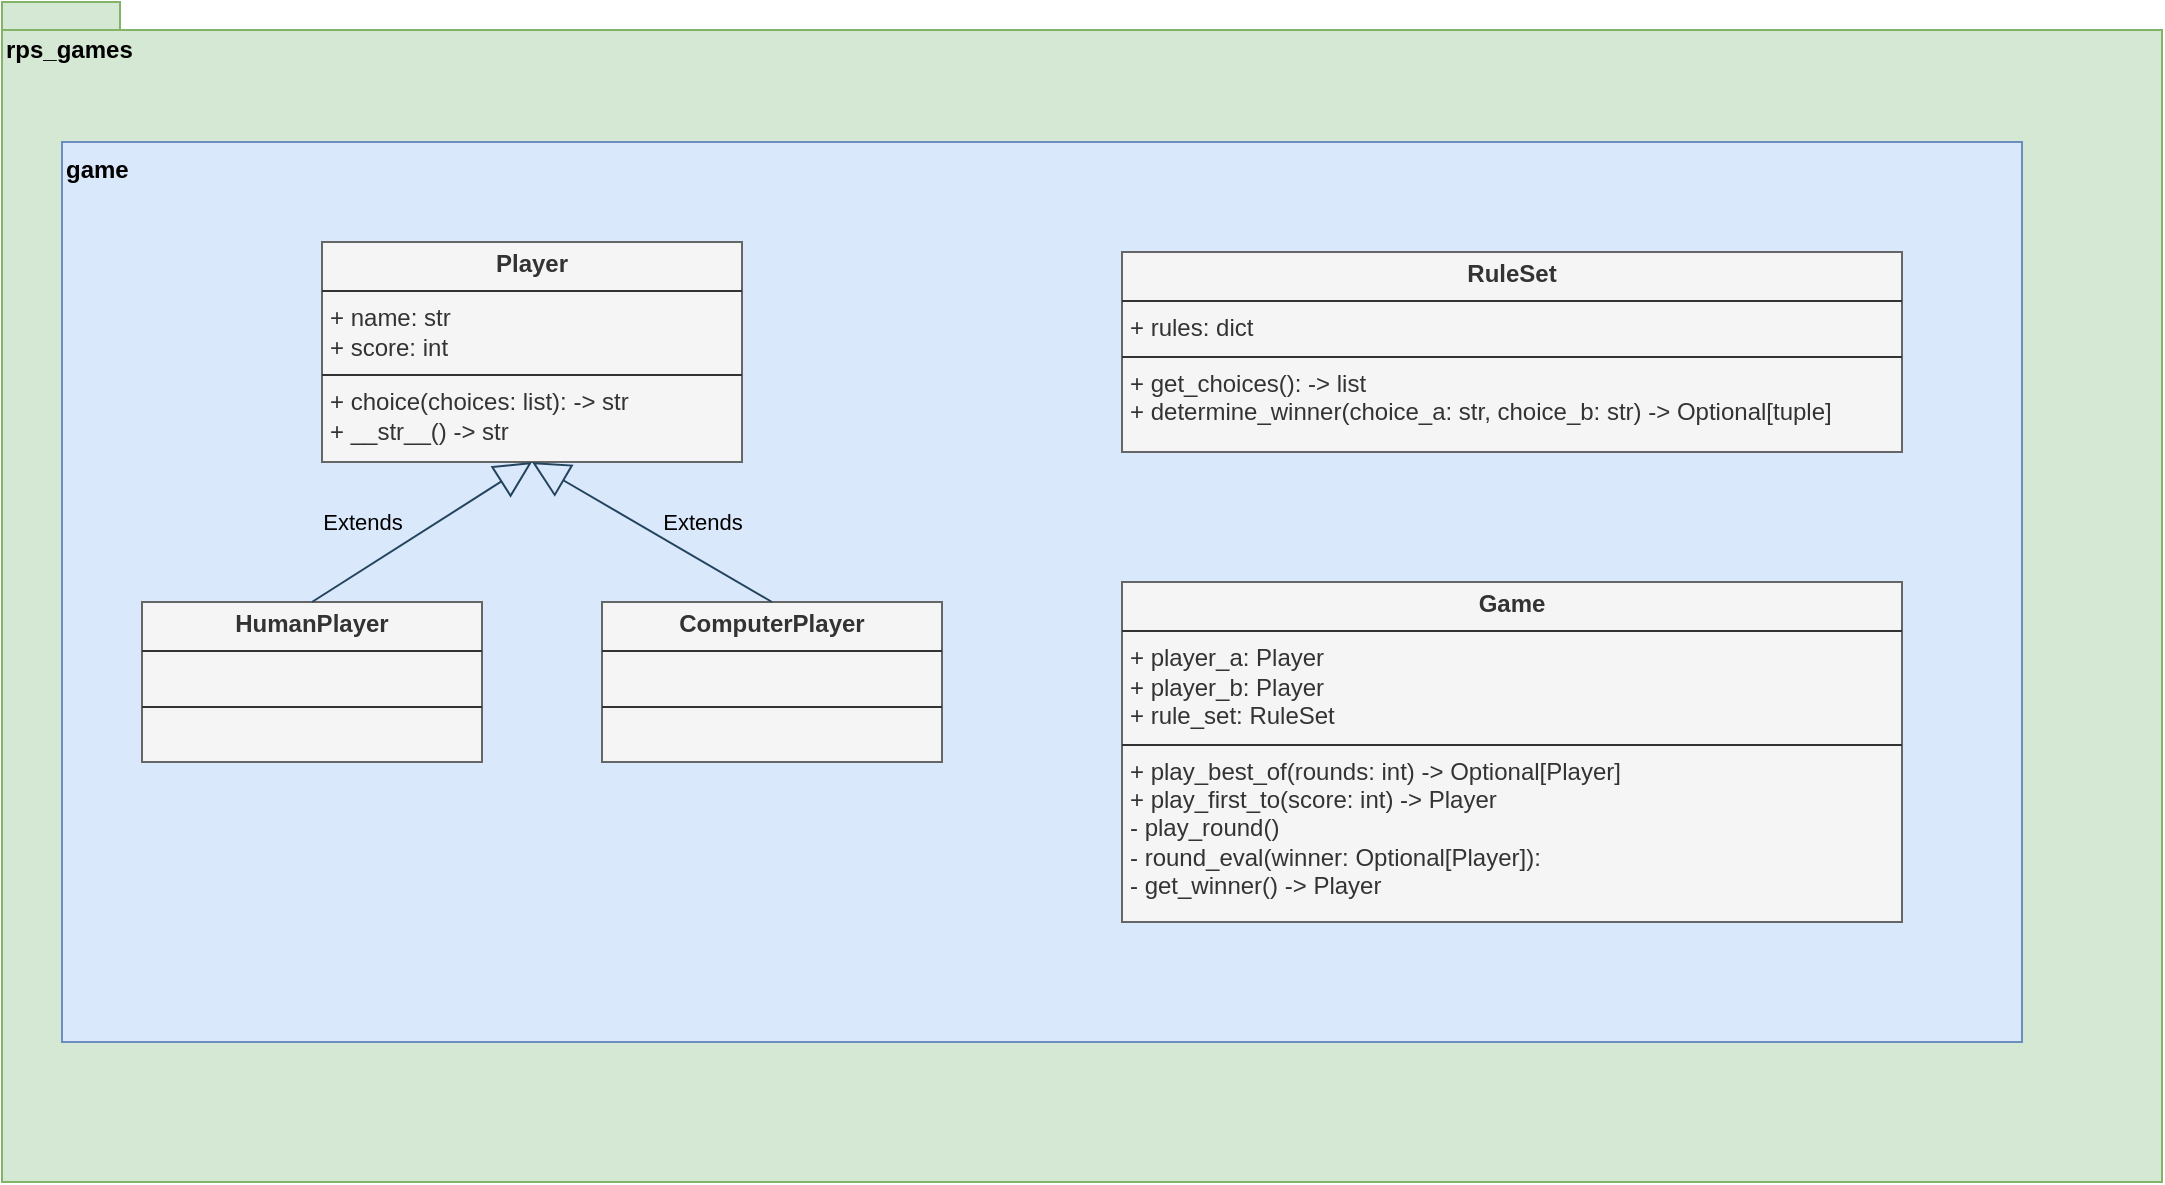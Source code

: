 <mxfile>
    <diagram id="u9CfZ9LrfUK4aCFaM3PY" name="Page-1">
        <mxGraphModel dx="1205" dy="873" grid="1" gridSize="10" guides="1" tooltips="1" connect="1" arrows="1" fold="1" page="1" pageScale="1" pageWidth="850" pageHeight="1100" math="0" shadow="0">
            <root>
                <mxCell id="0"/>
                <mxCell id="1" parent="0"/>
                <mxCell id="2" value="rps_games" style="shape=folder;fontStyle=1;spacingTop=10;tabWidth=40;tabHeight=14;tabPosition=left;html=1;whiteSpace=wrap;verticalAlign=top;align=left;fillColor=#d5e8d4;strokeColor=#82b366;" parent="1" vertex="1">
                    <mxGeometry x="50" y="130" width="1080" height="590" as="geometry"/>
                </mxCell>
                <mxCell id="6" value="game" style="html=1;whiteSpace=wrap;align=left;verticalAlign=top;fontStyle=1;fillColor=#dae8fc;strokeColor=#6c8ebf;" parent="1" vertex="1">
                    <mxGeometry x="80" y="200" width="980" height="450" as="geometry"/>
                </mxCell>
                <mxCell id="8" value="&lt;p style=&quot;margin:0px;margin-top:4px;text-align:center;&quot;&gt;&lt;b&gt;RuleSet&lt;/b&gt;&lt;/p&gt;&lt;hr size=&quot;1&quot; style=&quot;border-style:solid;&quot;&gt;&lt;p style=&quot;margin:0px;margin-left:4px;&quot;&gt;+ rules: dict&lt;/p&gt;&lt;hr size=&quot;1&quot; style=&quot;border-style:solid;&quot;&gt;&lt;p style=&quot;margin:0px;margin-left:4px;&quot;&gt;+ get_choices(): -&amp;gt; list&lt;/p&gt;&lt;p style=&quot;margin:0px;margin-left:4px;&quot;&gt;+ determine_winner(choice_a: str, choice_b: str) -&amp;gt; Optional[tuple]&lt;/p&gt;" style="verticalAlign=top;align=left;overflow=fill;html=1;whiteSpace=wrap;fillColor=#f5f5f5;strokeColor=#666666;fontColor=#333333;" parent="1" vertex="1">
                    <mxGeometry x="610" y="255" width="390" height="100" as="geometry"/>
                </mxCell>
                <mxCell id="9" value="&lt;p style=&quot;margin:0px;margin-top:4px;text-align:center;&quot;&gt;&lt;b&gt;Player&lt;/b&gt;&lt;/p&gt;&lt;hr size=&quot;1&quot; style=&quot;border-style:solid;&quot;&gt;&lt;p style=&quot;margin:0px;margin-left:4px;&quot;&gt;+ name: str&lt;/p&gt;&lt;p style=&quot;margin:0px;margin-left:4px;&quot;&gt;+ score: int&lt;/p&gt;&lt;hr size=&quot;1&quot; style=&quot;border-style:solid;&quot;&gt;&lt;p style=&quot;margin:0px;margin-left:4px;&quot;&gt;+ choice(choices: list): -&amp;gt; str&lt;/p&gt;&lt;p style=&quot;margin:0px;margin-left:4px;&quot;&gt;+ __str__() -&amp;gt; str&lt;/p&gt;" style="verticalAlign=top;align=left;overflow=fill;html=1;whiteSpace=wrap;fillColor=#f5f5f5;strokeColor=#666666;fontColor=#333333;" parent="1" vertex="1">
                    <mxGeometry x="210" y="250" width="210" height="110" as="geometry"/>
                </mxCell>
                <mxCell id="10" value="&lt;p style=&quot;margin:0px;margin-top:4px;text-align:center;&quot;&gt;&lt;b&gt;HumanPlayer&lt;/b&gt;&lt;/p&gt;&lt;hr size=&quot;1&quot; style=&quot;border-style:solid;&quot;&gt;&lt;p style=&quot;margin:0px;margin-left:4px;&quot;&gt;&lt;br&gt;&lt;/p&gt;&lt;hr size=&quot;1&quot; style=&quot;border-style:solid;&quot;&gt;&lt;p style=&quot;margin:0px;margin-left:4px;&quot;&gt;&lt;br&gt;&lt;/p&gt;" style="verticalAlign=top;align=left;overflow=fill;html=1;whiteSpace=wrap;fillColor=#f5f5f5;strokeColor=#666666;fontColor=#333333;" parent="1" vertex="1">
                    <mxGeometry x="120" y="430" width="170" height="80" as="geometry"/>
                </mxCell>
                <mxCell id="11" value="&lt;p style=&quot;margin:0px;margin-top:4px;text-align:center;&quot;&gt;&lt;b&gt;ComputerPlayer&lt;/b&gt;&lt;/p&gt;&lt;hr size=&quot;1&quot; style=&quot;border-style:solid;&quot;&gt;&lt;p style=&quot;margin:0px;margin-left:4px;&quot;&gt;&lt;br&gt;&lt;/p&gt;&lt;hr size=&quot;1&quot; style=&quot;border-style:solid;&quot;&gt;&lt;p style=&quot;margin:0px;margin-left:4px;&quot;&gt;&lt;br&gt;&lt;/p&gt;" style="verticalAlign=top;align=left;overflow=fill;html=1;whiteSpace=wrap;fillColor=#f5f5f5;strokeColor=#666666;fontColor=#333333;" parent="1" vertex="1">
                    <mxGeometry x="350" y="430" width="170" height="80" as="geometry"/>
                </mxCell>
                <mxCell id="18" value="Extends" style="endArrow=block;endSize=16;endFill=0;html=1;exitX=0.5;exitY=0;exitDx=0;exitDy=0;entryX=0.5;entryY=1;entryDx=0;entryDy=0;fillColor=#bac8d3;strokeColor=#23445d;labelBackgroundColor=none;" parent="1" source="10" target="9" edge="1">
                    <mxGeometry x="-0.347" y="20" width="160" relative="1" as="geometry">
                        <mxPoint x="230" y="530" as="sourcePoint"/>
                        <mxPoint x="390" y="530" as="targetPoint"/>
                        <mxPoint as="offset"/>
                    </mxGeometry>
                </mxCell>
                <mxCell id="19" value="Extends" style="endArrow=block;endSize=16;endFill=0;html=1;exitX=0.5;exitY=0;exitDx=0;exitDy=0;entryX=0.5;entryY=1;entryDx=0;entryDy=0;fillColor=#bac8d3;strokeColor=#23445d;labelBackgroundColor=none;" parent="1" source="11" target="9" edge="1">
                    <mxGeometry x="-0.275" y="-17" width="160" relative="1" as="geometry">
                        <mxPoint x="215" y="440" as="sourcePoint"/>
                        <mxPoint x="345" y="370" as="targetPoint"/>
                        <mxPoint as="offset"/>
                    </mxGeometry>
                </mxCell>
                <mxCell id="20" value="&lt;p style=&quot;margin:0px;margin-top:4px;text-align:center;&quot;&gt;&lt;b&gt;Game&lt;/b&gt;&lt;/p&gt;&lt;hr size=&quot;1&quot; style=&quot;border-style:solid;&quot;&gt;&lt;p style=&quot;margin:0px;margin-left:4px;&quot;&gt;+ player_a: Player&lt;/p&gt;&lt;p style=&quot;margin:0px;margin-left:4px;&quot;&gt;+ player_b: Player&lt;/p&gt;&lt;p style=&quot;margin:0px;margin-left:4px;&quot;&gt;+ rule_set: RuleSet&lt;/p&gt;&lt;hr size=&quot;1&quot; style=&quot;border-style:solid;&quot;&gt;&lt;p style=&quot;margin:0px;margin-left:4px;&quot;&gt;&lt;span style=&quot;background-color: transparent;&quot;&gt;+ play_best_of(rounds: int) -&amp;gt; Optional[Player]&lt;/span&gt;&lt;/p&gt;&lt;p style=&quot;margin:0px;margin-left:4px;&quot;&gt;+ play_first_to(score: int) -&amp;gt; Player&lt;/p&gt;&lt;p style=&quot;margin:0px;margin-left:4px;&quot;&gt;- play_round()&lt;/p&gt;&lt;p style=&quot;margin: 0px 0px 0px 4px;&quot;&gt;- round_eval(winner: Optional[Player]):&lt;/p&gt;&lt;p style=&quot;margin: 0px 0px 0px 4px;&quot;&gt;- get_winner() -&amp;gt; Player&lt;/p&gt;&lt;p style=&quot;margin:0px;margin-left:4px;&quot;&gt;&lt;br&gt;&lt;/p&gt;" style="verticalAlign=top;align=left;overflow=fill;html=1;whiteSpace=wrap;fillColor=#f5f5f5;strokeColor=#666666;fontColor=#333333;" parent="1" vertex="1">
                    <mxGeometry x="610" y="420" width="390" height="170" as="geometry"/>
                </mxCell>
            </root>
        </mxGraphModel>
    </diagram>
</mxfile>